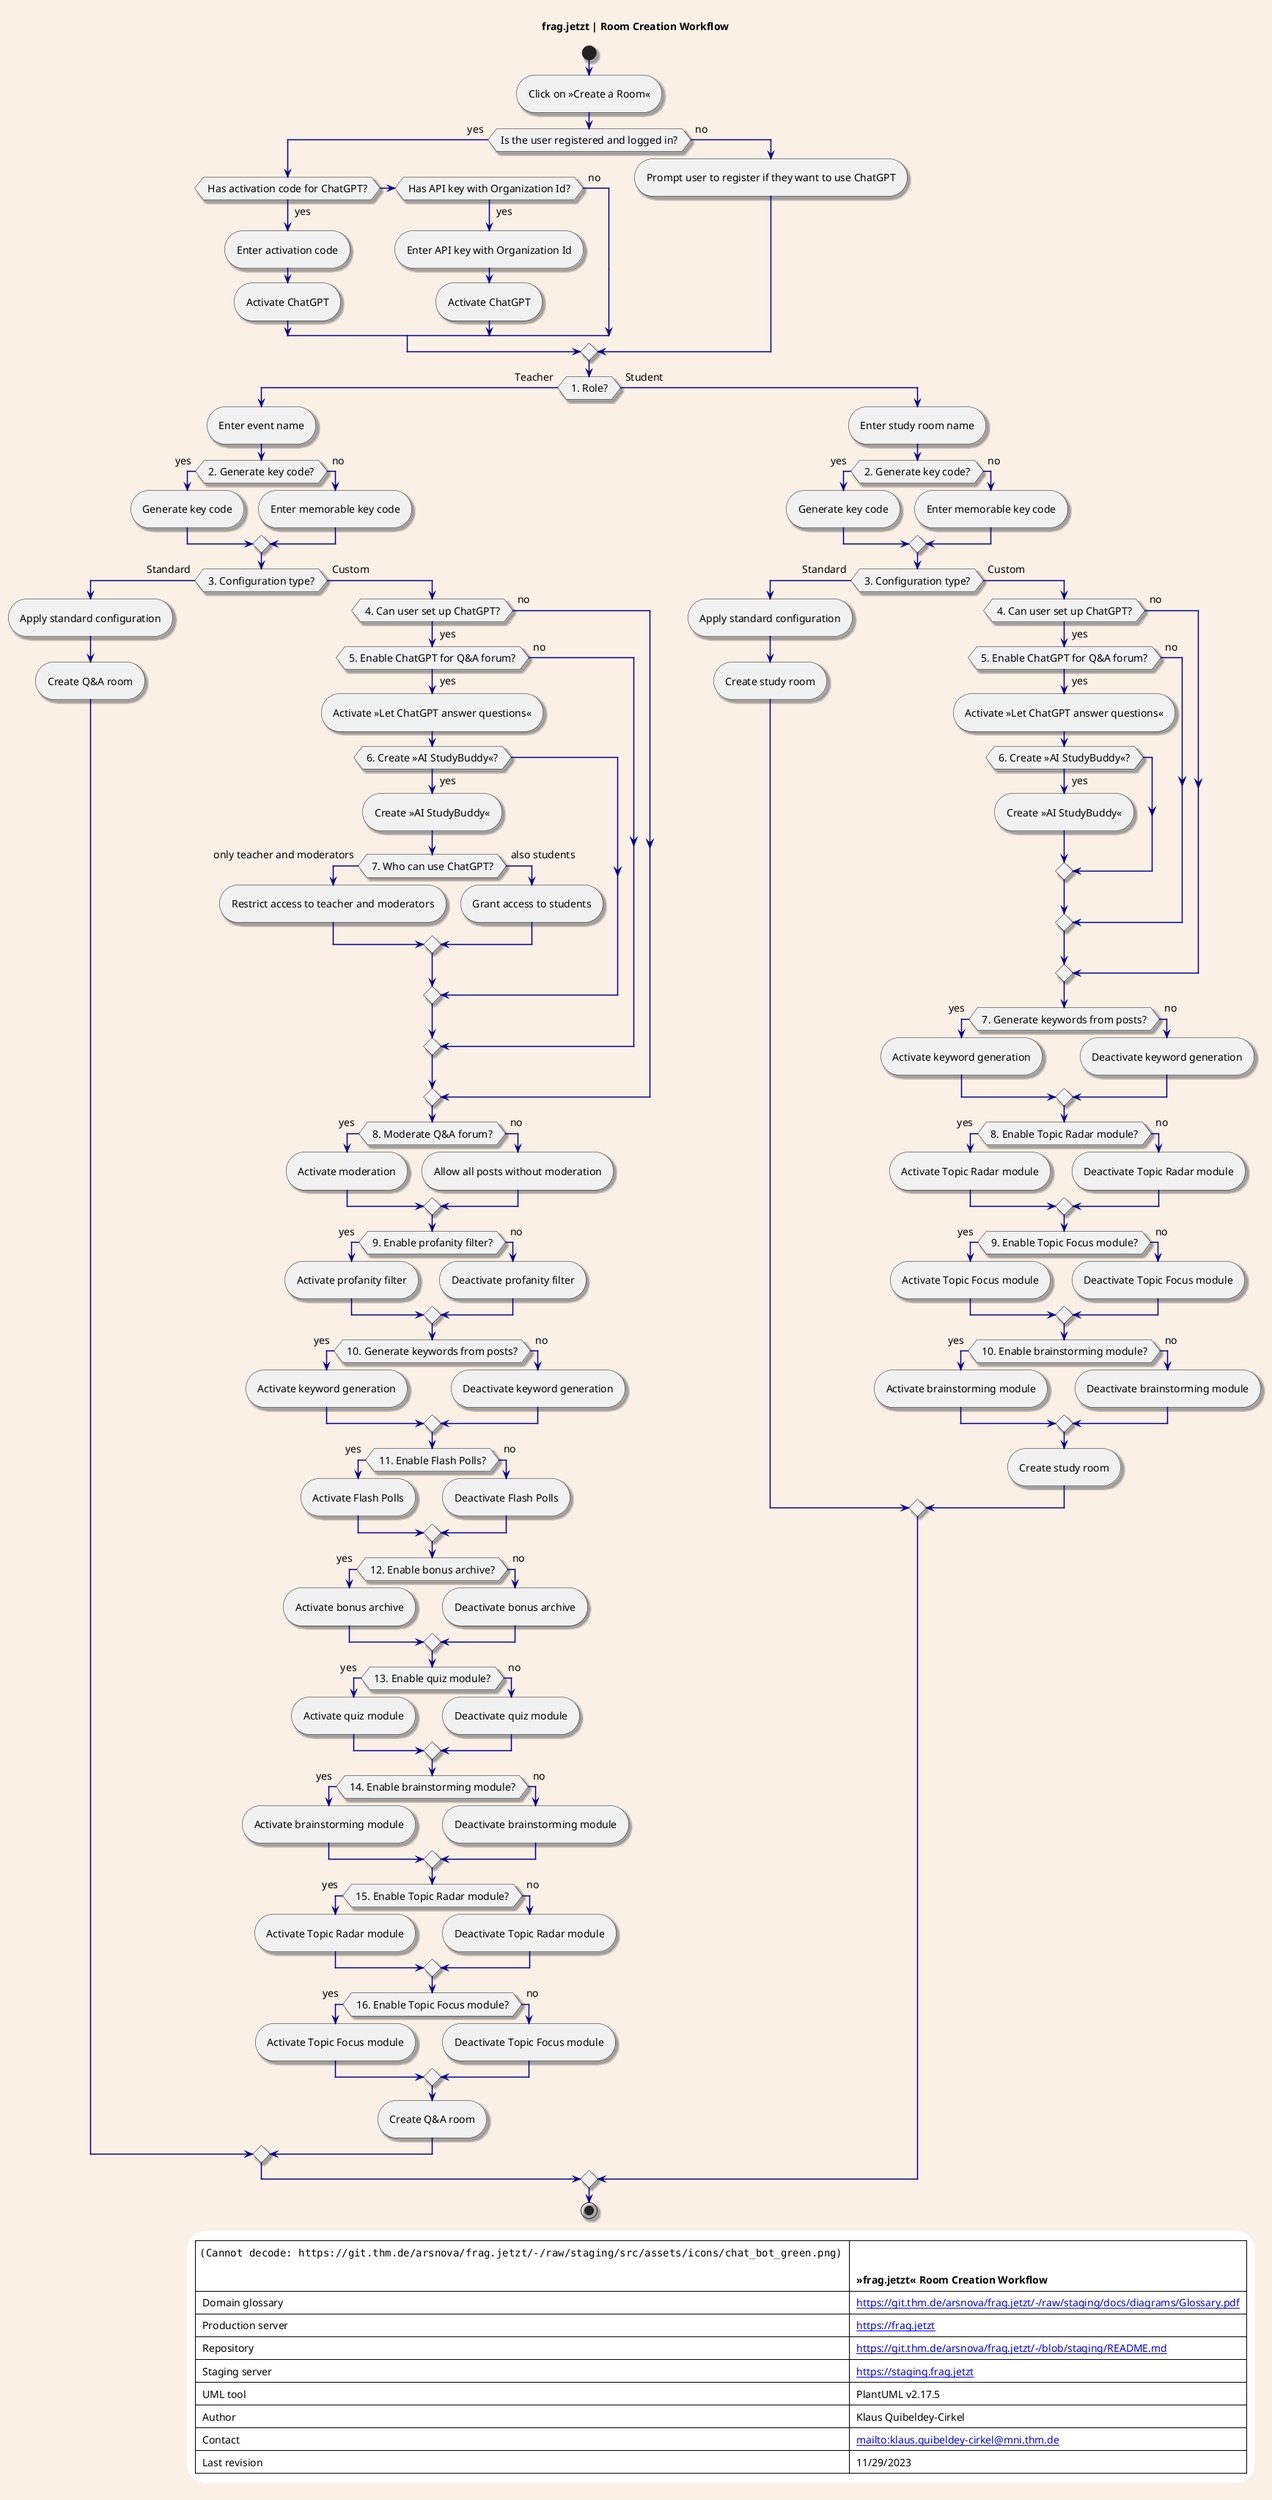@startuml Room Creation
title frag.jetzt | Room Creation Workflow

skinparam backgroundColor Linen
skinparam shadowing true
skinparam defaultFontSize 14
skinparam defaultFontName Times New Roman
skinparam Padding 6

' Additional skinparam settings
skinparam roundcorner 50
skinparam arrowColor DarkBlue
skinparam arrowThickness 1.5
skinparam LegendBackgroundColor White
skinparam LegendBorderThickness 0

start
:Click on »Create a Room«;
' New decision: User Registration
if (Is the user registered and logged in?) then (yes)

  ' New decision: Activation Code or API Key
  if (Has activation code for ChatGPT?) then (yes)
    :Enter activation code;
    :Activate ChatGPT;
  else if (Has API key with Organization Id?) then (yes)
    :Enter API key with Organization Id;
    :Activate ChatGPT;
  else (no)
  endif
  note right
    If ChatGPT is already enabled for this user, skip to role decision.
  end note
else (no)
  :Prompt user to register if they want to use ChatGPT;
endif

' Decision: Role
if (1. Role?) then (Teacher)
  :Enter event name;
  ' Decision: Key Code Generation
  if (2. Generate key code?) then (yes)
    :Generate key code;
  else (no)
    :Enter memorable key code;
  endif
  ' Decision: Configuration Type
  if (3. Configuration type?) then (Standard)
    :Apply standard configuration;
    :Create Q&A room;
  else (Custom)
    ' Decision: ChatGPT Setup
    if (4. Can user set up ChatGPT?) then (yes)
      ' Decision: ChatGPT Availability
      if (5. Enable ChatGPT for Q&A forum?) then (yes)
        :Activate »Let ChatGPT answer questions«;
        ' Additional Decision: »AI StudyBuddy«
        if (6. Create »AI StudyBuddy«?) then (yes)
          :Create »AI StudyBuddy«;

          ' New query: ChatGPT Access
          if (7. Who can use ChatGPT?) then (only teacher and moderators)
            :Restrict access to teacher and moderators;
          else (also students)
            :Grant access to students;
          endif

        endif
      else (no)
      endif
    else (no)
    endif
    ' Decision: Q&A Forum Moderation
    if (8. Moderate Q&A forum?) then (yes)
      :Activate moderation;
    else (no)
      :Allow all posts without moderation;
    endif
    ' Decision: Profanity Filter
    if (9. Enable profanity filter?) then (yes)
      :Activate profanity filter;
    else (no)
      :Deactivate profanity filter;
    endif
    ' Decision: Keyword Generation
    if (10. Generate keywords from posts?) then (yes)
      :Activate keyword generation;
    else (no)
      :Deactivate keyword generation;
    endif

    ' Decision: Flash Polls
    if (11. Enable Flash Polls?) then (yes)
      :Activate Flash Polls;
    else (no)
      :Deactivate Flash Polls;
    endif
    ' Decision: Bonus Archive
    if (12. Enable bonus archive?) then (yes)
      :Activate bonus archive;
    else (no)
      :Deactivate bonus archive;
    endif
    ' Decision: Quiz Module
    if (13. Enable quiz module?) then (yes)
      :Activate quiz module;
    else (no)
      :Deactivate quiz module;
    endif
    ' Decision: Brainstorming Module
    if (14. Enable brainstorming module?) then (yes)
      :Activate brainstorming module;
    else (no)
      :Deactivate brainstorming module;
    endif
    ' Decision: Topic Radar Module
    if (15. Enable Topic Radar module?) then (yes)
      :Activate Topic Radar module;
    else (no)
      :Deactivate Topic Radar module;
    endif
    ' Decision: Topic Focus Module
    if (16. Enable Topic Focus module?) then (yes)
      :Activate Topic Focus module;
    else (no)
      :Deactivate Topic Focus module;
    endif
    :Create Q&A room;
  endif
else (Student)
  :Enter study room name;
  ' Decision: Key Code Generation
  if (2. Generate key code?) then (yes)
    :Generate key code;
  else (no)
    :Enter memorable key code;
  endif
  ' Decision: Configuration Type
  if (3. Configuration type?) then (Standard)
    :Apply standard configuration;
    :Create study room;
  else (Custom)
    ' Further decisions for custom configuration
    ' Decision: ChatGPT Setup
    if (4. Can user set up ChatGPT?) then (yes)
      ' Decision: ChatGPT Availability
      if (5. Enable ChatGPT for Q&A forum?) then (yes)
        :Activate »Let ChatGPT answer questions«;
        ' Additional Decision: »AI StudyBuddy«
        if (6. Create »AI StudyBuddy«?) then (yes)
          :Create »AI StudyBuddy«;
        endif
      else (no)
      endif
    else (no)
    endif
    ' Decision: Keyword Generation
    if (7. Generate keywords from posts?) then (yes)
      :Activate keyword generation;
    else (no)
      :Deactivate keyword generation;
    endif
    ' Decision: Topic Radar Module
    if (8. Enable Topic Radar module?) then (yes)
      :Activate Topic Radar module;
    else (no)
      :Deactivate Topic Radar module;
    endif
    ' Decision: Topic Focus Module
    if (9. Enable Topic Focus module?) then (yes)
      :Activate Topic Focus module;
    else (no)
      :Deactivate Topic Focus module;
    endif
    ' Decision: Brainstorming Module
    if (10. Enable brainstorming module?) then (yes)
      :Activate brainstorming module;
    else (no)
      :Deactivate brainstorming module;
    endif
    :Create study room;
  endif
endif

stop

legend right
|<img:https://git.thm.de/arsnova/frag.jetzt/-/raw/staging/src/assets/icons/chat_bot_green.png{scale=0.4}> |= \n\n »frag.jetzt« Room Creation Workflow |
| Domain glossary | [[https://git.thm.de/arsnova/frag.jetzt/-/raw/staging/docs/diagrams/Glossary.pdf]] |
| Production server | [[https://frag.jetzt]] |
| Repository | [[https://git.thm.de/arsnova/frag.jetzt/-/blob/staging/README.md]] |
| Staging server | [[https://staging.frag.jetzt]] |
| UML tool| PlantUML v2.17.5|
| Author| Klaus Quibeldey-Cirkel|
| Contact| [[mailto:klaus.quibeldey-cirkel@mni.thm.de]] |
| Last revision| 11/29/2023 |
end legend

@enduml

